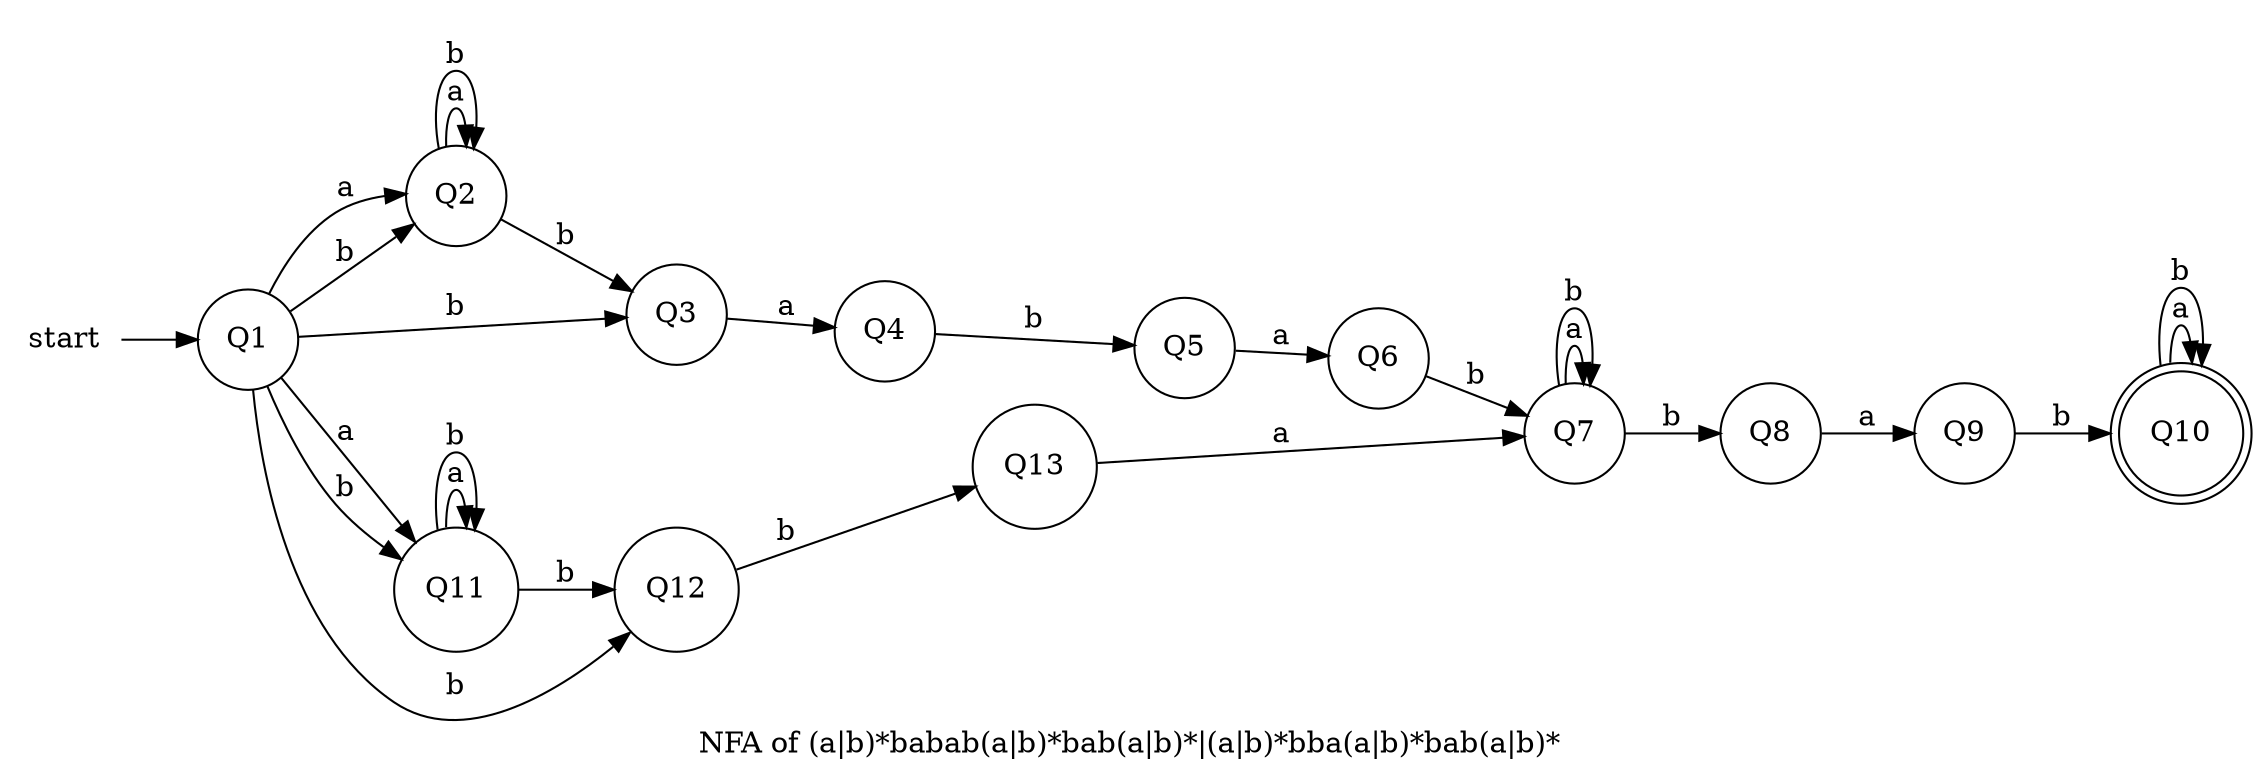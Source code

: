 digraph
  G { label="NFA of (a|b)*babab(a|b)*bab(a|b)*|(a|b)*bba(a|b)*bab(a|b)*";
 
rankdir=LR
start[shape =none]
start ->node_1
node_1 [label="Q1", shape = circle]
node_1 -> node_2 [label ="a"]
node_1 -> node_2 [label ="b"]
node_1 -> node_3 [label ="b"]
node_1 -> node_11 [label ="a"]
node_1 -> node_11 [label ="b"]
node_1 -> node_12 [label ="b"]
node_2 [label="Q2", shape = circle]
node_2 -> node_2 [label ="a"]
node_2 -> node_2 [label ="b"]
node_2 -> node_3 [label ="b"]
node_3 [label="Q3", shape = circle]
node_3 -> node_4 [label ="a"]
node_4 [label="Q4", shape = circle]
node_4 -> node_5 [label ="b"]
node_5 [label="Q5", shape = circle]
node_5 -> node_6 [label ="a"]
node_6 [label="Q6", shape = circle]
node_6 -> node_7 [label ="b"]
node_7 [label="Q7", shape = circle]
node_7 -> node_7 [label ="a"]
node_7 -> node_7 [label ="b"]
node_7 -> node_8 [label ="b"]
node_8 [label="Q8", shape = circle]
node_8 -> node_9 [label ="a"]
node_9 [label="Q9", shape = circle]
node_9 -> node_10 [label ="b"]
node_10 [label="Q10", shape = doublecircle]
node_10 -> node_10 [label ="a"]
node_10 -> node_10 [label ="b"]
node_11 [label="Q11", shape = circle]
node_11 -> node_11 [label ="a"]
node_11 -> node_11 [label ="b"]
node_11 -> node_12 [label ="b"]
node_12 [label="Q12", shape = circle]
node_12 -> node_13 [label ="b"]
node_13 [label="Q13", shape = circle]
node_13 -> node_7 [label ="a"]
}
